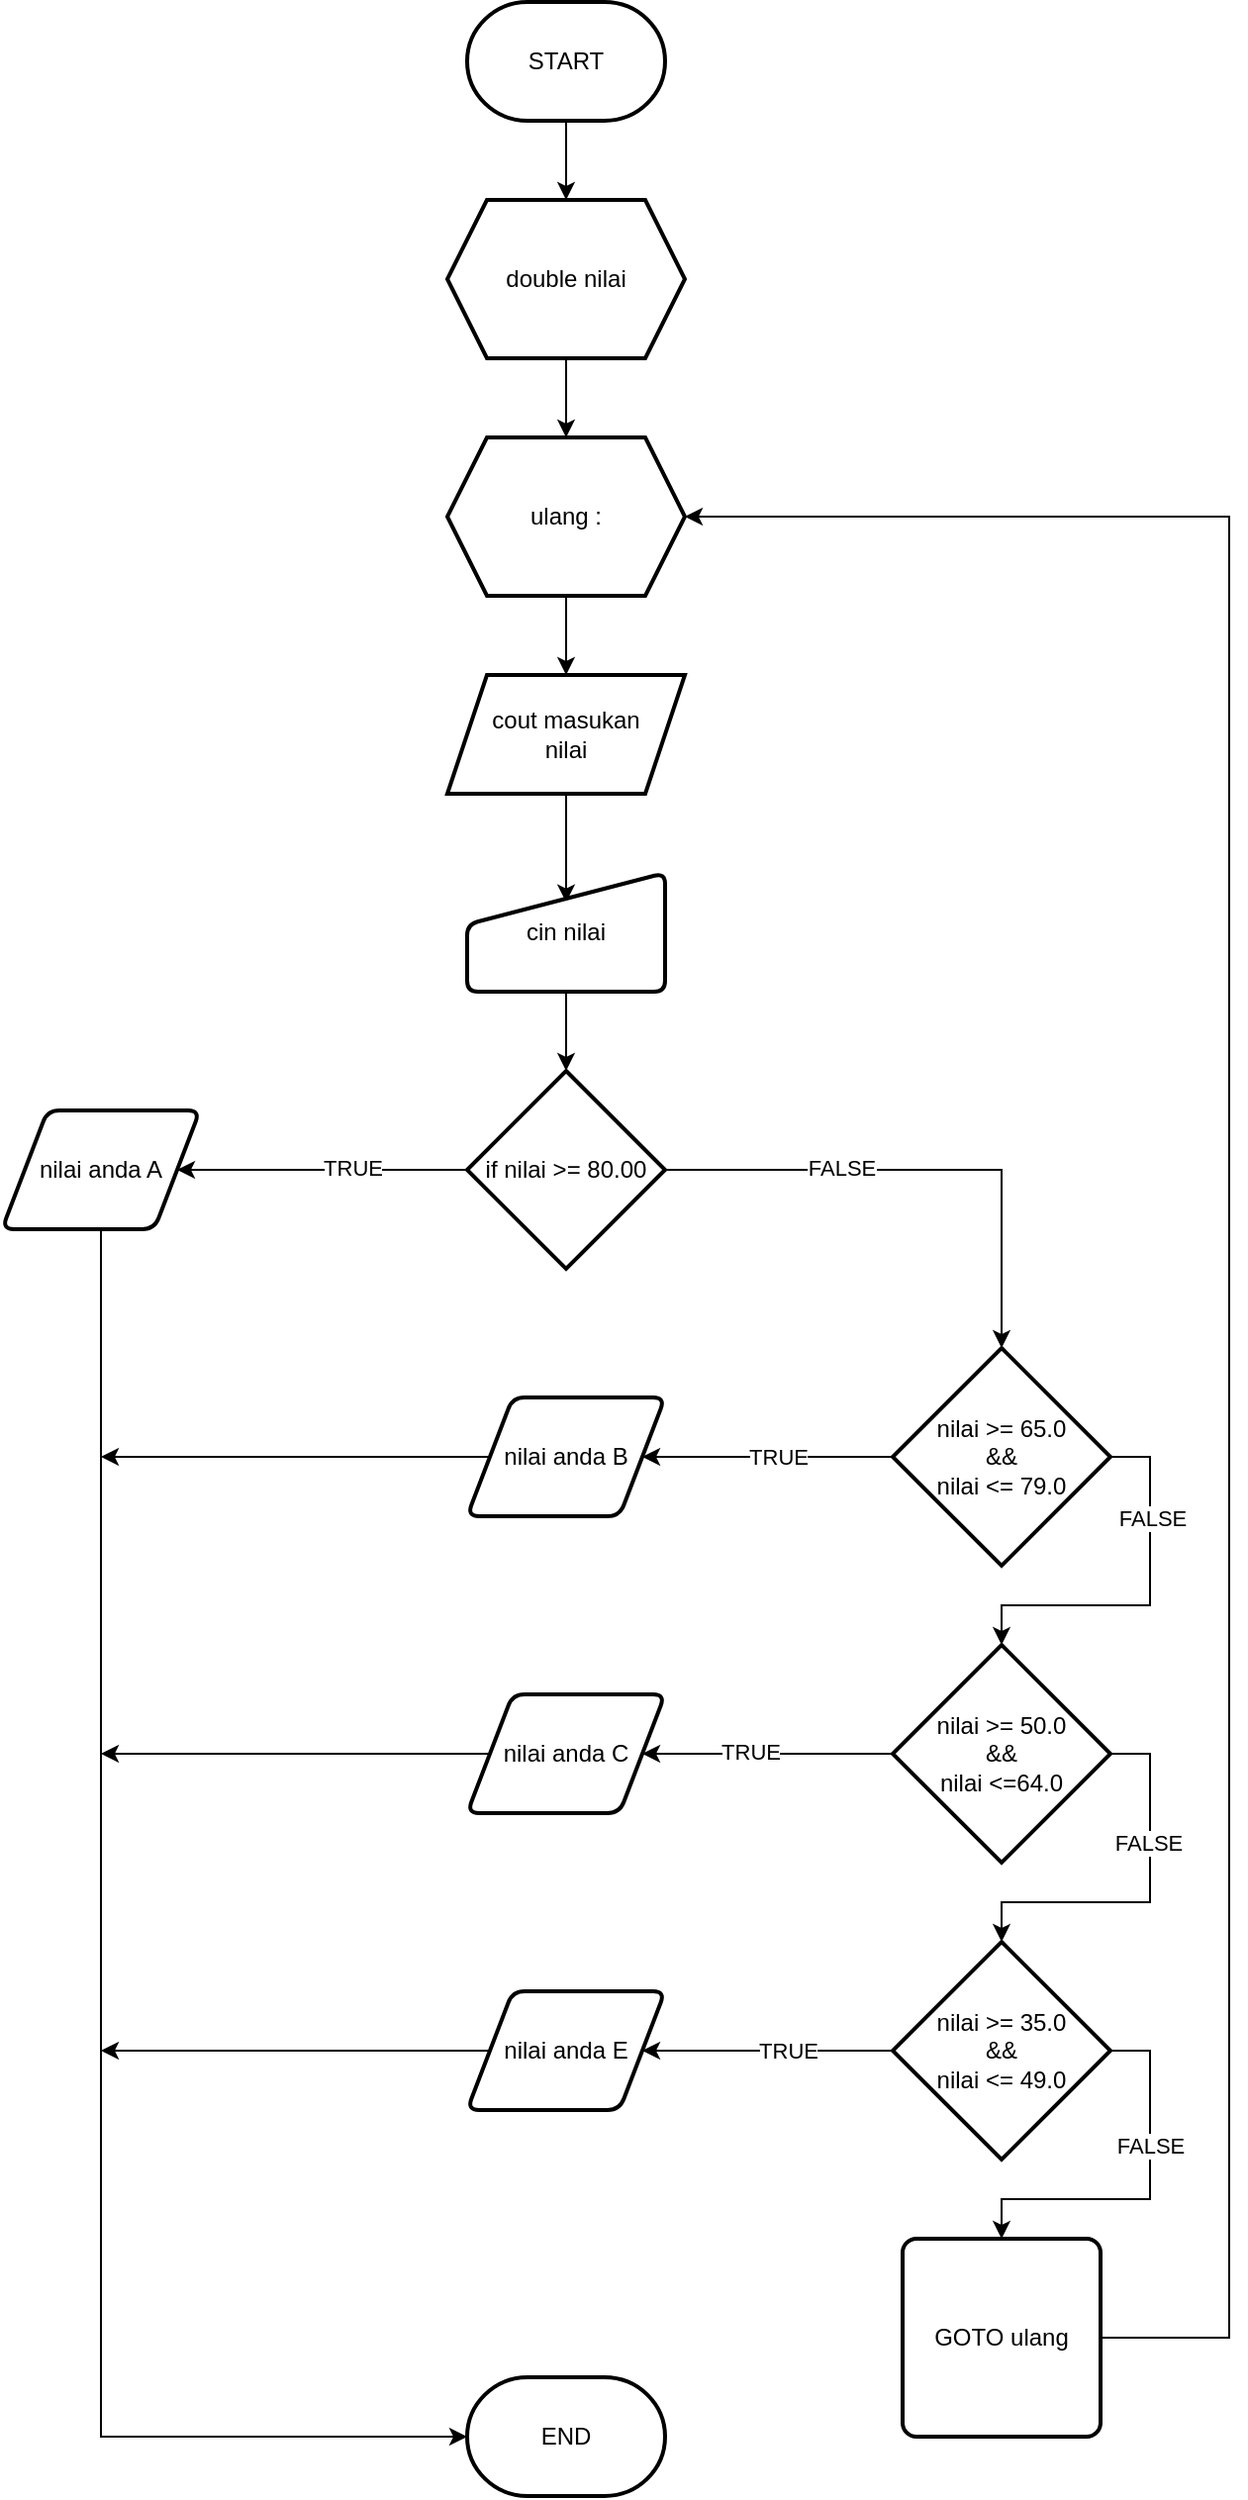 <mxfile version="20.3.0" type="device"><diagram id="myBzYO37a7rbaXowd3Xk" name="Page-1"><mxGraphModel dx="1102" dy="905" grid="1" gridSize="10" guides="1" tooltips="1" connect="1" arrows="1" fold="1" page="1" pageScale="1" pageWidth="850" pageHeight="1100" math="0" shadow="0"><root><mxCell id="0"/><mxCell id="1" parent="0"/><mxCell id="aYWnqHCzOtz792-tPBs6-20" style="edgeStyle=orthogonalEdgeStyle;rounded=0;orthogonalLoop=1;jettySize=auto;html=1;exitX=0.5;exitY=1;exitDx=0;exitDy=0;exitPerimeter=0;" parent="1" source="aYWnqHCzOtz792-tPBs6-1" target="aYWnqHCzOtz792-tPBs6-6" edge="1"><mxGeometry relative="1" as="geometry"/></mxCell><mxCell id="aYWnqHCzOtz792-tPBs6-1" value="START" style="strokeWidth=2;html=1;shape=mxgraph.flowchart.terminator;whiteSpace=wrap;" parent="1" vertex="1"><mxGeometry x="375" y="20" width="100" height="60" as="geometry"/></mxCell><mxCell id="aYWnqHCzOtz792-tPBs6-21" style="edgeStyle=orthogonalEdgeStyle;rounded=0;orthogonalLoop=1;jettySize=auto;html=1;exitX=0.5;exitY=1;exitDx=0;exitDy=0;" parent="1" source="aYWnqHCzOtz792-tPBs6-6" target="aYWnqHCzOtz792-tPBs6-7" edge="1"><mxGeometry relative="1" as="geometry"/></mxCell><mxCell id="aYWnqHCzOtz792-tPBs6-6" value="double nilai" style="shape=hexagon;perimeter=hexagonPerimeter2;whiteSpace=wrap;html=1;fixedSize=1;strokeWidth=2;" parent="1" vertex="1"><mxGeometry x="365" y="120" width="120" height="80" as="geometry"/></mxCell><mxCell id="aYWnqHCzOtz792-tPBs6-22" style="edgeStyle=orthogonalEdgeStyle;rounded=0;orthogonalLoop=1;jettySize=auto;html=1;exitX=0.5;exitY=1;exitDx=0;exitDy=0;entryX=0.5;entryY=0;entryDx=0;entryDy=0;" parent="1" source="aYWnqHCzOtz792-tPBs6-7" target="aYWnqHCzOtz792-tPBs6-8" edge="1"><mxGeometry relative="1" as="geometry"/></mxCell><mxCell id="aYWnqHCzOtz792-tPBs6-7" value="ulang :" style="shape=hexagon;perimeter=hexagonPerimeter2;whiteSpace=wrap;html=1;fixedSize=1;strokeWidth=2;" parent="1" vertex="1"><mxGeometry x="365" y="240" width="120" height="80" as="geometry"/></mxCell><mxCell id="aYWnqHCzOtz792-tPBs6-23" style="edgeStyle=orthogonalEdgeStyle;rounded=0;orthogonalLoop=1;jettySize=auto;html=1;exitX=0.5;exitY=1;exitDx=0;exitDy=0;entryX=0.5;entryY=0.247;entryDx=0;entryDy=0;entryPerimeter=0;" parent="1" source="aYWnqHCzOtz792-tPBs6-8" target="aYWnqHCzOtz792-tPBs6-9" edge="1"><mxGeometry relative="1" as="geometry"/></mxCell><mxCell id="aYWnqHCzOtz792-tPBs6-8" value="cout masukan &lt;br&gt;nilai" style="shape=parallelogram;perimeter=parallelogramPerimeter;whiteSpace=wrap;html=1;fixedSize=1;strokeWidth=2;" parent="1" vertex="1"><mxGeometry x="365" y="360" width="120" height="60" as="geometry"/></mxCell><mxCell id="aYWnqHCzOtz792-tPBs6-36" style="edgeStyle=orthogonalEdgeStyle;rounded=0;orthogonalLoop=1;jettySize=auto;html=1;exitX=0.5;exitY=1;exitDx=0;exitDy=0;entryX=0.5;entryY=0;entryDx=0;entryDy=0;entryPerimeter=0;" parent="1" source="aYWnqHCzOtz792-tPBs6-9" target="aYWnqHCzOtz792-tPBs6-10" edge="1"><mxGeometry relative="1" as="geometry"/></mxCell><mxCell id="aYWnqHCzOtz792-tPBs6-9" value="cin nilai" style="html=1;strokeWidth=2;shape=manualInput;whiteSpace=wrap;rounded=1;size=26;arcSize=11;" parent="1" vertex="1"><mxGeometry x="375" y="460" width="100" height="60" as="geometry"/></mxCell><mxCell id="aYWnqHCzOtz792-tPBs6-24" style="edgeStyle=orthogonalEdgeStyle;rounded=0;orthogonalLoop=1;jettySize=auto;html=1;exitX=0;exitY=0.5;exitDx=0;exitDy=0;exitPerimeter=0;" parent="1" source="aYWnqHCzOtz792-tPBs6-10" target="aYWnqHCzOtz792-tPBs6-11" edge="1"><mxGeometry relative="1" as="geometry"/></mxCell><mxCell id="aYWnqHCzOtz792-tPBs6-35" value="TRUE" style="edgeLabel;html=1;align=center;verticalAlign=middle;resizable=0;points=[];" parent="aYWnqHCzOtz792-tPBs6-24" vertex="1" connectable="0"><mxGeometry x="-0.203" y="-1" relative="1" as="geometry"><mxPoint as="offset"/></mxGeometry></mxCell><mxCell id="aYWnqHCzOtz792-tPBs6-26" style="edgeStyle=orthogonalEdgeStyle;rounded=0;orthogonalLoop=1;jettySize=auto;html=1;exitX=1;exitY=0.5;exitDx=0;exitDy=0;exitPerimeter=0;entryX=0.5;entryY=0;entryDx=0;entryDy=0;entryPerimeter=0;" parent="1" source="aYWnqHCzOtz792-tPBs6-10" target="aYWnqHCzOtz792-tPBs6-12" edge="1"><mxGeometry relative="1" as="geometry"/></mxCell><mxCell id="aYWnqHCzOtz792-tPBs6-37" value="FALSE" style="edgeLabel;html=1;align=center;verticalAlign=middle;resizable=0;points=[];" parent="aYWnqHCzOtz792-tPBs6-26" vertex="1" connectable="0"><mxGeometry x="-0.314" y="1" relative="1" as="geometry"><mxPoint as="offset"/></mxGeometry></mxCell><mxCell id="aYWnqHCzOtz792-tPBs6-10" value="if&amp;nbsp;nilai &amp;gt;= 80.00" style="strokeWidth=2;html=1;shape=mxgraph.flowchart.decision;whiteSpace=wrap;" parent="1" vertex="1"><mxGeometry x="375" y="560" width="100" height="100" as="geometry"/></mxCell><mxCell id="aYWnqHCzOtz792-tPBs6-45" style="edgeStyle=orthogonalEdgeStyle;rounded=0;orthogonalLoop=1;jettySize=auto;html=1;exitX=0.5;exitY=1;exitDx=0;exitDy=0;entryX=0;entryY=0.5;entryDx=0;entryDy=0;entryPerimeter=0;" parent="1" source="aYWnqHCzOtz792-tPBs6-11" target="aYWnqHCzOtz792-tPBs6-44" edge="1"><mxGeometry relative="1" as="geometry"/></mxCell><mxCell id="aYWnqHCzOtz792-tPBs6-11" value="nilai anda A" style="shape=parallelogram;html=1;strokeWidth=2;perimeter=parallelogramPerimeter;whiteSpace=wrap;rounded=1;arcSize=12;size=0.23;" parent="1" vertex="1"><mxGeometry x="140" y="580" width="100" height="60" as="geometry"/></mxCell><mxCell id="aYWnqHCzOtz792-tPBs6-27" style="edgeStyle=orthogonalEdgeStyle;rounded=0;orthogonalLoop=1;jettySize=auto;html=1;exitX=0;exitY=0.5;exitDx=0;exitDy=0;exitPerimeter=0;" parent="1" source="aYWnqHCzOtz792-tPBs6-12" target="aYWnqHCzOtz792-tPBs6-16" edge="1"><mxGeometry relative="1" as="geometry"/></mxCell><mxCell id="aYWnqHCzOtz792-tPBs6-38" value="TRUE" style="edgeLabel;html=1;align=center;verticalAlign=middle;resizable=0;points=[];" parent="aYWnqHCzOtz792-tPBs6-27" vertex="1" connectable="0"><mxGeometry x="-0.086" y="2" relative="1" as="geometry"><mxPoint y="-2" as="offset"/></mxGeometry></mxCell><mxCell id="aYWnqHCzOtz792-tPBs6-30" style="edgeStyle=orthogonalEdgeStyle;rounded=0;orthogonalLoop=1;jettySize=auto;html=1;exitX=1;exitY=0.5;exitDx=0;exitDy=0;exitPerimeter=0;" parent="1" source="aYWnqHCzOtz792-tPBs6-12" target="aYWnqHCzOtz792-tPBs6-13" edge="1"><mxGeometry relative="1" as="geometry"/></mxCell><mxCell id="aYWnqHCzOtz792-tPBs6-39" value="FALSE" style="edgeLabel;html=1;align=center;verticalAlign=middle;resizable=0;points=[];" parent="aYWnqHCzOtz792-tPBs6-30" vertex="1" connectable="0"><mxGeometry x="-0.467" y="1" relative="1" as="geometry"><mxPoint as="offset"/></mxGeometry></mxCell><mxCell id="aYWnqHCzOtz792-tPBs6-12" value="nilai &amp;gt;= 65.0 &lt;br&gt;&amp;amp;&amp;amp; &lt;br&gt;nilai &amp;lt;= 79.0" style="strokeWidth=2;html=1;shape=mxgraph.flowchart.decision;whiteSpace=wrap;" parent="1" vertex="1"><mxGeometry x="590" y="700" width="110" height="110" as="geometry"/></mxCell><mxCell id="aYWnqHCzOtz792-tPBs6-28" style="edgeStyle=orthogonalEdgeStyle;rounded=0;orthogonalLoop=1;jettySize=auto;html=1;exitX=0;exitY=0.5;exitDx=0;exitDy=0;exitPerimeter=0;entryX=1;entryY=0.5;entryDx=0;entryDy=0;" parent="1" source="aYWnqHCzOtz792-tPBs6-13" target="aYWnqHCzOtz792-tPBs6-17" edge="1"><mxGeometry relative="1" as="geometry"/></mxCell><mxCell id="aYWnqHCzOtz792-tPBs6-40" value="TRUE" style="edgeLabel;html=1;align=center;verticalAlign=middle;resizable=0;points=[];" parent="aYWnqHCzOtz792-tPBs6-28" vertex="1" connectable="0"><mxGeometry x="0.141" y="-1" relative="1" as="geometry"><mxPoint as="offset"/></mxGeometry></mxCell><mxCell id="aYWnqHCzOtz792-tPBs6-31" style="edgeStyle=orthogonalEdgeStyle;rounded=0;orthogonalLoop=1;jettySize=auto;html=1;exitX=1;exitY=0.5;exitDx=0;exitDy=0;exitPerimeter=0;entryX=0.5;entryY=0;entryDx=0;entryDy=0;entryPerimeter=0;" parent="1" source="aYWnqHCzOtz792-tPBs6-13" target="aYWnqHCzOtz792-tPBs6-15" edge="1"><mxGeometry relative="1" as="geometry"/></mxCell><mxCell id="aYWnqHCzOtz792-tPBs6-41" value="FALSE" style="edgeLabel;html=1;align=center;verticalAlign=middle;resizable=0;points=[];" parent="aYWnqHCzOtz792-tPBs6-31" vertex="1" connectable="0"><mxGeometry x="-0.32" y="-1" relative="1" as="geometry"><mxPoint as="offset"/></mxGeometry></mxCell><mxCell id="aYWnqHCzOtz792-tPBs6-13" value="nilai &amp;gt;= 50.0 &lt;br&gt;&amp;amp;&amp;amp; &lt;br&gt;nilai &amp;lt;=64.0" style="strokeWidth=2;html=1;shape=mxgraph.flowchart.decision;whiteSpace=wrap;" parent="1" vertex="1"><mxGeometry x="590" y="850" width="110" height="110" as="geometry"/></mxCell><mxCell id="aYWnqHCzOtz792-tPBs6-32" style="edgeStyle=orthogonalEdgeStyle;rounded=0;orthogonalLoop=1;jettySize=auto;html=1;exitX=0;exitY=0.5;exitDx=0;exitDy=0;exitPerimeter=0;entryX=1;entryY=0.5;entryDx=0;entryDy=0;" parent="1" source="aYWnqHCzOtz792-tPBs6-15" target="aYWnqHCzOtz792-tPBs6-18" edge="1"><mxGeometry relative="1" as="geometry"/></mxCell><mxCell id="aYWnqHCzOtz792-tPBs6-42" value="TRUE" style="edgeLabel;html=1;align=center;verticalAlign=middle;resizable=0;points=[];" parent="aYWnqHCzOtz792-tPBs6-32" vertex="1" connectable="0"><mxGeometry x="-0.162" y="2" relative="1" as="geometry"><mxPoint y="-2" as="offset"/></mxGeometry></mxCell><mxCell id="aYWnqHCzOtz792-tPBs6-33" style="edgeStyle=orthogonalEdgeStyle;rounded=0;orthogonalLoop=1;jettySize=auto;html=1;exitX=1;exitY=0.5;exitDx=0;exitDy=0;exitPerimeter=0;entryX=0.5;entryY=0;entryDx=0;entryDy=0;" parent="1" source="aYWnqHCzOtz792-tPBs6-15" target="aYWnqHCzOtz792-tPBs6-19" edge="1"><mxGeometry relative="1" as="geometry"><Array as="points"><mxPoint x="720" y="1055"/><mxPoint x="720" y="1130"/><mxPoint x="645" y="1130"/></Array></mxGeometry></mxCell><mxCell id="aYWnqHCzOtz792-tPBs6-43" value="FALSE" style="edgeLabel;html=1;align=center;verticalAlign=middle;resizable=0;points=[];" parent="aYWnqHCzOtz792-tPBs6-33" vertex="1" connectable="0"><mxGeometry x="-0.286" relative="1" as="geometry"><mxPoint as="offset"/></mxGeometry></mxCell><mxCell id="aYWnqHCzOtz792-tPBs6-15" value="nilai &amp;gt;= 35.0 &lt;br&gt;&amp;amp;&amp;amp; &lt;br&gt;nilai &amp;lt;= 49.0" style="strokeWidth=2;html=1;shape=mxgraph.flowchart.decision;whiteSpace=wrap;" parent="1" vertex="1"><mxGeometry x="590" y="1000" width="110" height="110" as="geometry"/></mxCell><mxCell id="aYWnqHCzOtz792-tPBs6-48" style="edgeStyle=orthogonalEdgeStyle;rounded=0;orthogonalLoop=1;jettySize=auto;html=1;exitX=0;exitY=0.5;exitDx=0;exitDy=0;" parent="1" source="aYWnqHCzOtz792-tPBs6-16" edge="1"><mxGeometry relative="1" as="geometry"><mxPoint x="190" y="755" as="targetPoint"/></mxGeometry></mxCell><mxCell id="aYWnqHCzOtz792-tPBs6-16" value="nilai anda B" style="shape=parallelogram;html=1;strokeWidth=2;perimeter=parallelogramPerimeter;whiteSpace=wrap;rounded=1;arcSize=12;size=0.23;" parent="1" vertex="1"><mxGeometry x="375" y="725" width="100" height="60" as="geometry"/></mxCell><mxCell id="aYWnqHCzOtz792-tPBs6-47" style="edgeStyle=orthogonalEdgeStyle;rounded=0;orthogonalLoop=1;jettySize=auto;html=1;exitX=0;exitY=0.5;exitDx=0;exitDy=0;" parent="1" source="aYWnqHCzOtz792-tPBs6-17" edge="1"><mxGeometry relative="1" as="geometry"><mxPoint x="190" y="905" as="targetPoint"/></mxGeometry></mxCell><mxCell id="aYWnqHCzOtz792-tPBs6-17" value="nilai anda C" style="shape=parallelogram;html=1;strokeWidth=2;perimeter=parallelogramPerimeter;whiteSpace=wrap;rounded=1;arcSize=12;size=0.23;" parent="1" vertex="1"><mxGeometry x="375" y="875" width="100" height="60" as="geometry"/></mxCell><mxCell id="aYWnqHCzOtz792-tPBs6-46" style="edgeStyle=orthogonalEdgeStyle;rounded=0;orthogonalLoop=1;jettySize=auto;html=1;exitX=0;exitY=0.5;exitDx=0;exitDy=0;" parent="1" source="aYWnqHCzOtz792-tPBs6-18" edge="1"><mxGeometry relative="1" as="geometry"><mxPoint x="190" y="1055" as="targetPoint"/></mxGeometry></mxCell><mxCell id="aYWnqHCzOtz792-tPBs6-18" value="nilai anda E" style="shape=parallelogram;html=1;strokeWidth=2;perimeter=parallelogramPerimeter;whiteSpace=wrap;rounded=1;arcSize=12;size=0.23;" parent="1" vertex="1"><mxGeometry x="375" y="1025" width="100" height="60" as="geometry"/></mxCell><mxCell id="aYWnqHCzOtz792-tPBs6-34" style="edgeStyle=orthogonalEdgeStyle;rounded=0;orthogonalLoop=1;jettySize=auto;html=1;exitX=1;exitY=0.5;exitDx=0;exitDy=0;entryX=1;entryY=0.5;entryDx=0;entryDy=0;" parent="1" source="aYWnqHCzOtz792-tPBs6-19" target="aYWnqHCzOtz792-tPBs6-7" edge="1"><mxGeometry relative="1" as="geometry"><Array as="points"><mxPoint x="760" y="1200"/><mxPoint x="760" y="280"/></Array></mxGeometry></mxCell><mxCell id="aYWnqHCzOtz792-tPBs6-19" value="GOTO ulang" style="rounded=1;whiteSpace=wrap;html=1;absoluteArcSize=1;arcSize=14;strokeWidth=2;" parent="1" vertex="1"><mxGeometry x="595" y="1150" width="100" height="100" as="geometry"/></mxCell><mxCell id="aYWnqHCzOtz792-tPBs6-44" value="END" style="strokeWidth=2;html=1;shape=mxgraph.flowchart.terminator;whiteSpace=wrap;" parent="1" vertex="1"><mxGeometry x="375" y="1220" width="100" height="60" as="geometry"/></mxCell></root></mxGraphModel></diagram></mxfile>
